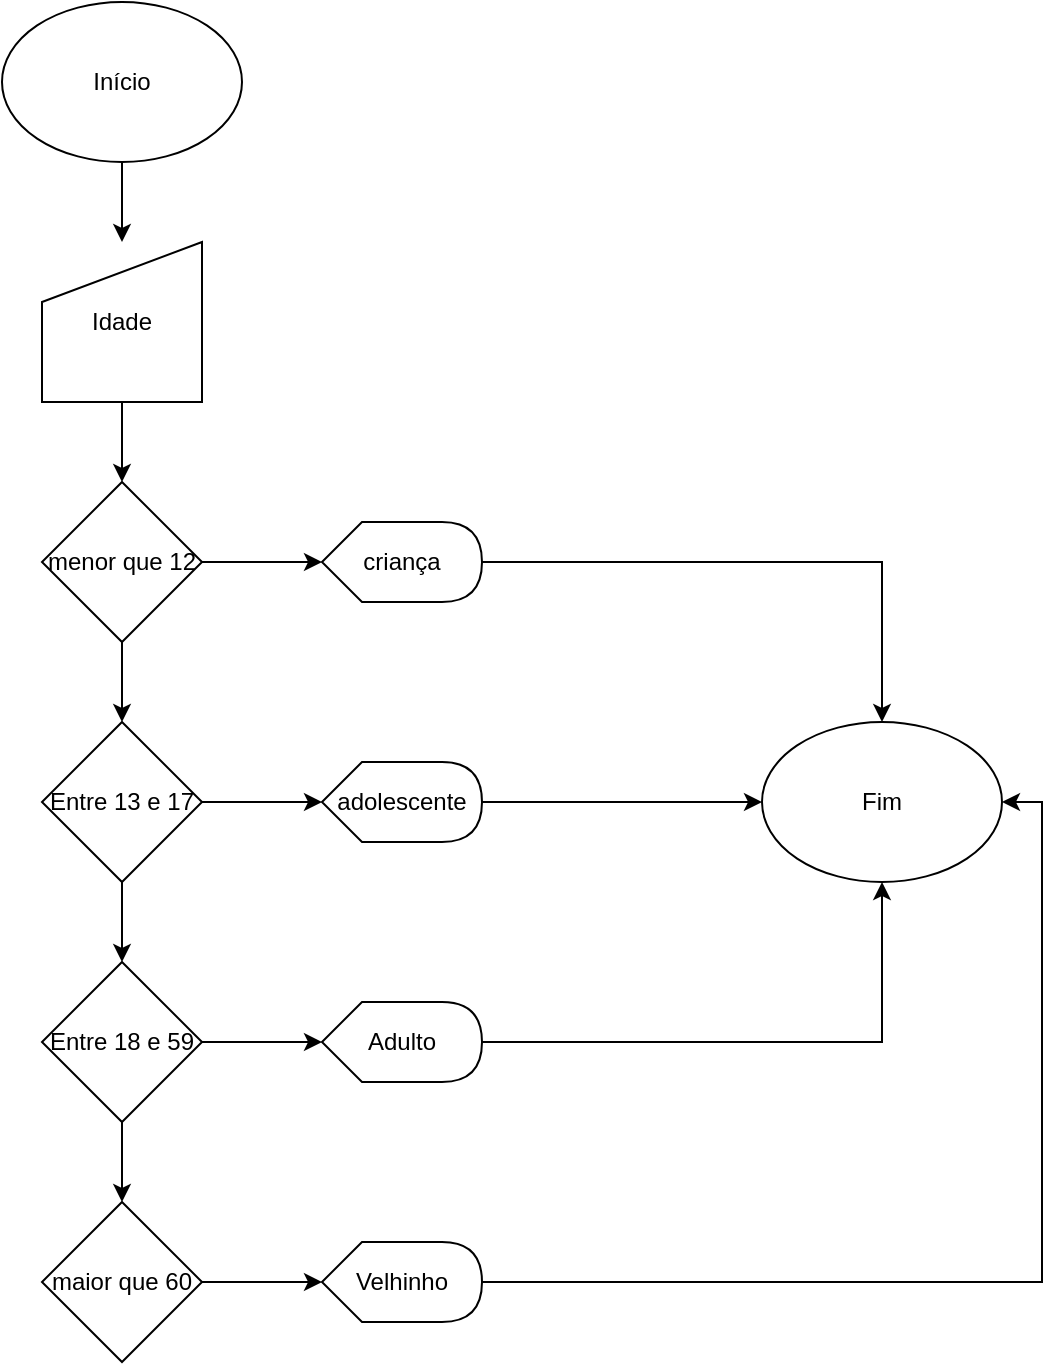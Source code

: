 <mxfile version="14.9.8" type="device"><diagram id="S0q2IMdS_0ynVt8s0dxA" name="Page-1"><mxGraphModel dx="1038" dy="547" grid="1" gridSize="10" guides="1" tooltips="1" connect="1" arrows="1" fold="1" page="1" pageScale="1" pageWidth="827" pageHeight="1169" math="0" shadow="0"><root><mxCell id="0"/><mxCell id="1" parent="0"/><mxCell id="uRNIPUDze8NG9LeU2Rpz-3" value="" style="edgeStyle=orthogonalEdgeStyle;rounded=0;orthogonalLoop=1;jettySize=auto;html=1;" edge="1" parent="1" source="uRNIPUDze8NG9LeU2Rpz-1" target="uRNIPUDze8NG9LeU2Rpz-2"><mxGeometry relative="1" as="geometry"/></mxCell><mxCell id="uRNIPUDze8NG9LeU2Rpz-1" value="Início" style="ellipse;whiteSpace=wrap;html=1;" vertex="1" parent="1"><mxGeometry x="200" y="40" width="120" height="80" as="geometry"/></mxCell><mxCell id="uRNIPUDze8NG9LeU2Rpz-6" value="" style="edgeStyle=orthogonalEdgeStyle;rounded=0;orthogonalLoop=1;jettySize=auto;html=1;" edge="1" parent="1" source="uRNIPUDze8NG9LeU2Rpz-2" target="uRNIPUDze8NG9LeU2Rpz-5"><mxGeometry relative="1" as="geometry"/></mxCell><mxCell id="uRNIPUDze8NG9LeU2Rpz-2" value="Idade" style="shape=manualInput;whiteSpace=wrap;html=1;" vertex="1" parent="1"><mxGeometry x="220" y="160" width="80" height="80" as="geometry"/></mxCell><mxCell id="uRNIPUDze8NG9LeU2Rpz-8" value="" style="edgeStyle=orthogonalEdgeStyle;rounded=0;orthogonalLoop=1;jettySize=auto;html=1;" edge="1" parent="1" source="uRNIPUDze8NG9LeU2Rpz-5" target="uRNIPUDze8NG9LeU2Rpz-7"><mxGeometry relative="1" as="geometry"/></mxCell><mxCell id="uRNIPUDze8NG9LeU2Rpz-17" value="" style="edgeStyle=orthogonalEdgeStyle;rounded=0;orthogonalLoop=1;jettySize=auto;html=1;" edge="1" parent="1" source="uRNIPUDze8NG9LeU2Rpz-5" target="uRNIPUDze8NG9LeU2Rpz-16"><mxGeometry relative="1" as="geometry"/></mxCell><mxCell id="uRNIPUDze8NG9LeU2Rpz-5" value="menor que 12" style="rhombus;whiteSpace=wrap;html=1;" vertex="1" parent="1"><mxGeometry x="220" y="280" width="80" height="80" as="geometry"/></mxCell><mxCell id="uRNIPUDze8NG9LeU2Rpz-10" value="" style="edgeStyle=orthogonalEdgeStyle;rounded=0;orthogonalLoop=1;jettySize=auto;html=1;" edge="1" parent="1" source="uRNIPUDze8NG9LeU2Rpz-7" target="uRNIPUDze8NG9LeU2Rpz-9"><mxGeometry relative="1" as="geometry"/></mxCell><mxCell id="uRNIPUDze8NG9LeU2Rpz-18" value="" style="edgeStyle=orthogonalEdgeStyle;rounded=0;orthogonalLoop=1;jettySize=auto;html=1;" edge="1" parent="1" source="uRNIPUDze8NG9LeU2Rpz-7" target="uRNIPUDze8NG9LeU2Rpz-15"><mxGeometry relative="1" as="geometry"/></mxCell><mxCell id="uRNIPUDze8NG9LeU2Rpz-7" value="Entre 13 e 17" style="rhombus;whiteSpace=wrap;html=1;" vertex="1" parent="1"><mxGeometry x="220" y="400" width="80" height="80" as="geometry"/></mxCell><mxCell id="uRNIPUDze8NG9LeU2Rpz-12" value="" style="edgeStyle=orthogonalEdgeStyle;rounded=0;orthogonalLoop=1;jettySize=auto;html=1;" edge="1" parent="1" source="uRNIPUDze8NG9LeU2Rpz-9" target="uRNIPUDze8NG9LeU2Rpz-11"><mxGeometry relative="1" as="geometry"/></mxCell><mxCell id="uRNIPUDze8NG9LeU2Rpz-19" value="" style="edgeStyle=orthogonalEdgeStyle;rounded=0;orthogonalLoop=1;jettySize=auto;html=1;" edge="1" parent="1" source="uRNIPUDze8NG9LeU2Rpz-9" target="uRNIPUDze8NG9LeU2Rpz-14"><mxGeometry relative="1" as="geometry"/></mxCell><mxCell id="uRNIPUDze8NG9LeU2Rpz-9" value="Entre 18 e 59" style="rhombus;whiteSpace=wrap;html=1;" vertex="1" parent="1"><mxGeometry x="220" y="520" width="80" height="80" as="geometry"/></mxCell><mxCell id="uRNIPUDze8NG9LeU2Rpz-20" value="" style="edgeStyle=orthogonalEdgeStyle;rounded=0;orthogonalLoop=1;jettySize=auto;html=1;" edge="1" parent="1" source="uRNIPUDze8NG9LeU2Rpz-11" target="uRNIPUDze8NG9LeU2Rpz-13"><mxGeometry relative="1" as="geometry"/></mxCell><mxCell id="uRNIPUDze8NG9LeU2Rpz-11" value="maior que 60" style="rhombus;whiteSpace=wrap;html=1;" vertex="1" parent="1"><mxGeometry x="220" y="640" width="80" height="80" as="geometry"/></mxCell><mxCell id="uRNIPUDze8NG9LeU2Rpz-22" style="edgeStyle=orthogonalEdgeStyle;rounded=0;orthogonalLoop=1;jettySize=auto;html=1;entryX=1;entryY=0.5;entryDx=0;entryDy=0;" edge="1" parent="1" source="uRNIPUDze8NG9LeU2Rpz-13" target="uRNIPUDze8NG9LeU2Rpz-21"><mxGeometry relative="1" as="geometry"/></mxCell><mxCell id="uRNIPUDze8NG9LeU2Rpz-13" value="Velhinho" style="shape=display;whiteSpace=wrap;html=1;" vertex="1" parent="1"><mxGeometry x="360" y="660" width="80" height="40" as="geometry"/></mxCell><mxCell id="uRNIPUDze8NG9LeU2Rpz-23" style="edgeStyle=orthogonalEdgeStyle;rounded=0;orthogonalLoop=1;jettySize=auto;html=1;entryX=0.5;entryY=1;entryDx=0;entryDy=0;" edge="1" parent="1" source="uRNIPUDze8NG9LeU2Rpz-14" target="uRNIPUDze8NG9LeU2Rpz-21"><mxGeometry relative="1" as="geometry"/></mxCell><mxCell id="uRNIPUDze8NG9LeU2Rpz-14" value="Adulto" style="shape=display;whiteSpace=wrap;html=1;" vertex="1" parent="1"><mxGeometry x="360" y="540" width="80" height="40" as="geometry"/></mxCell><mxCell id="uRNIPUDze8NG9LeU2Rpz-24" style="edgeStyle=orthogonalEdgeStyle;rounded=0;orthogonalLoop=1;jettySize=auto;html=1;exitX=1;exitY=0.5;exitDx=0;exitDy=0;exitPerimeter=0;entryX=0;entryY=0.5;entryDx=0;entryDy=0;" edge="1" parent="1" source="uRNIPUDze8NG9LeU2Rpz-15" target="uRNIPUDze8NG9LeU2Rpz-21"><mxGeometry relative="1" as="geometry"/></mxCell><mxCell id="uRNIPUDze8NG9LeU2Rpz-15" value="adolescente" style="shape=display;whiteSpace=wrap;html=1;" vertex="1" parent="1"><mxGeometry x="360" y="420" width="80" height="40" as="geometry"/></mxCell><mxCell id="uRNIPUDze8NG9LeU2Rpz-25" style="edgeStyle=orthogonalEdgeStyle;rounded=0;orthogonalLoop=1;jettySize=auto;html=1;entryX=0.5;entryY=0;entryDx=0;entryDy=0;" edge="1" parent="1" source="uRNIPUDze8NG9LeU2Rpz-16" target="uRNIPUDze8NG9LeU2Rpz-21"><mxGeometry relative="1" as="geometry"/></mxCell><mxCell id="uRNIPUDze8NG9LeU2Rpz-16" value="criança" style="shape=display;whiteSpace=wrap;html=1;" vertex="1" parent="1"><mxGeometry x="360" y="300" width="80" height="40" as="geometry"/></mxCell><mxCell id="uRNIPUDze8NG9LeU2Rpz-21" value="Fim" style="ellipse;whiteSpace=wrap;html=1;" vertex="1" parent="1"><mxGeometry x="580" y="400" width="120" height="80" as="geometry"/></mxCell></root></mxGraphModel></diagram></mxfile>